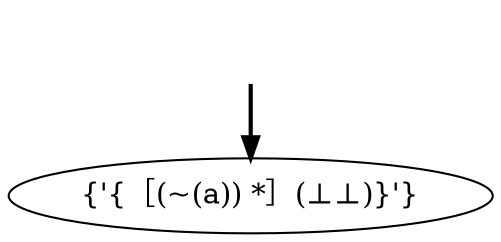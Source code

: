 digraph {
	fake [style=invisible]
	"{'{［(~(a)) *］(⊥⊥)}'}" [root=true]
	fake -> "{'{［(~(a)) *］(⊥⊥)}'}" [style=bold]
}
